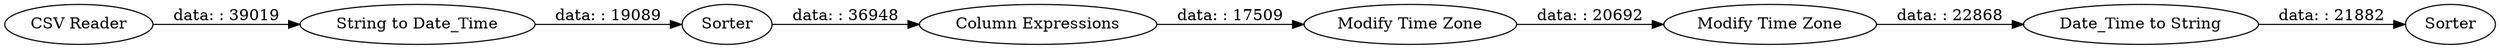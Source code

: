 digraph {
	"4069743654558447542_185" [label="Modify Time Zone"]
	"4069743654558447542_200" [label=Sorter]
	"4069743654558447542_186" [label="Date_Time to String"]
	"4069743654558447542_188" [label="Column Expressions"]
	"4069743654558447542_6" [label=Sorter]
	"4069743654558447542_184" [label="Modify Time Zone"]
	"4069743654558447542_183" [label="String to Date_Time"]
	"4069743654558447542_181" [label="CSV Reader"]
	"4069743654558447542_188" -> "4069743654558447542_184" [label="data: : 17509"]
	"4069743654558447542_181" -> "4069743654558447542_183" [label="data: : 39019"]
	"4069743654558447542_184" -> "4069743654558447542_185" [label="data: : 20692"]
	"4069743654558447542_183" -> "4069743654558447542_200" [label="data: : 19089"]
	"4069743654558447542_185" -> "4069743654558447542_186" [label="data: : 22868"]
	"4069743654558447542_200" -> "4069743654558447542_188" [label="data: : 36948"]
	"4069743654558447542_186" -> "4069743654558447542_6" [label="data: : 21882"]
	rankdir=LR
}
